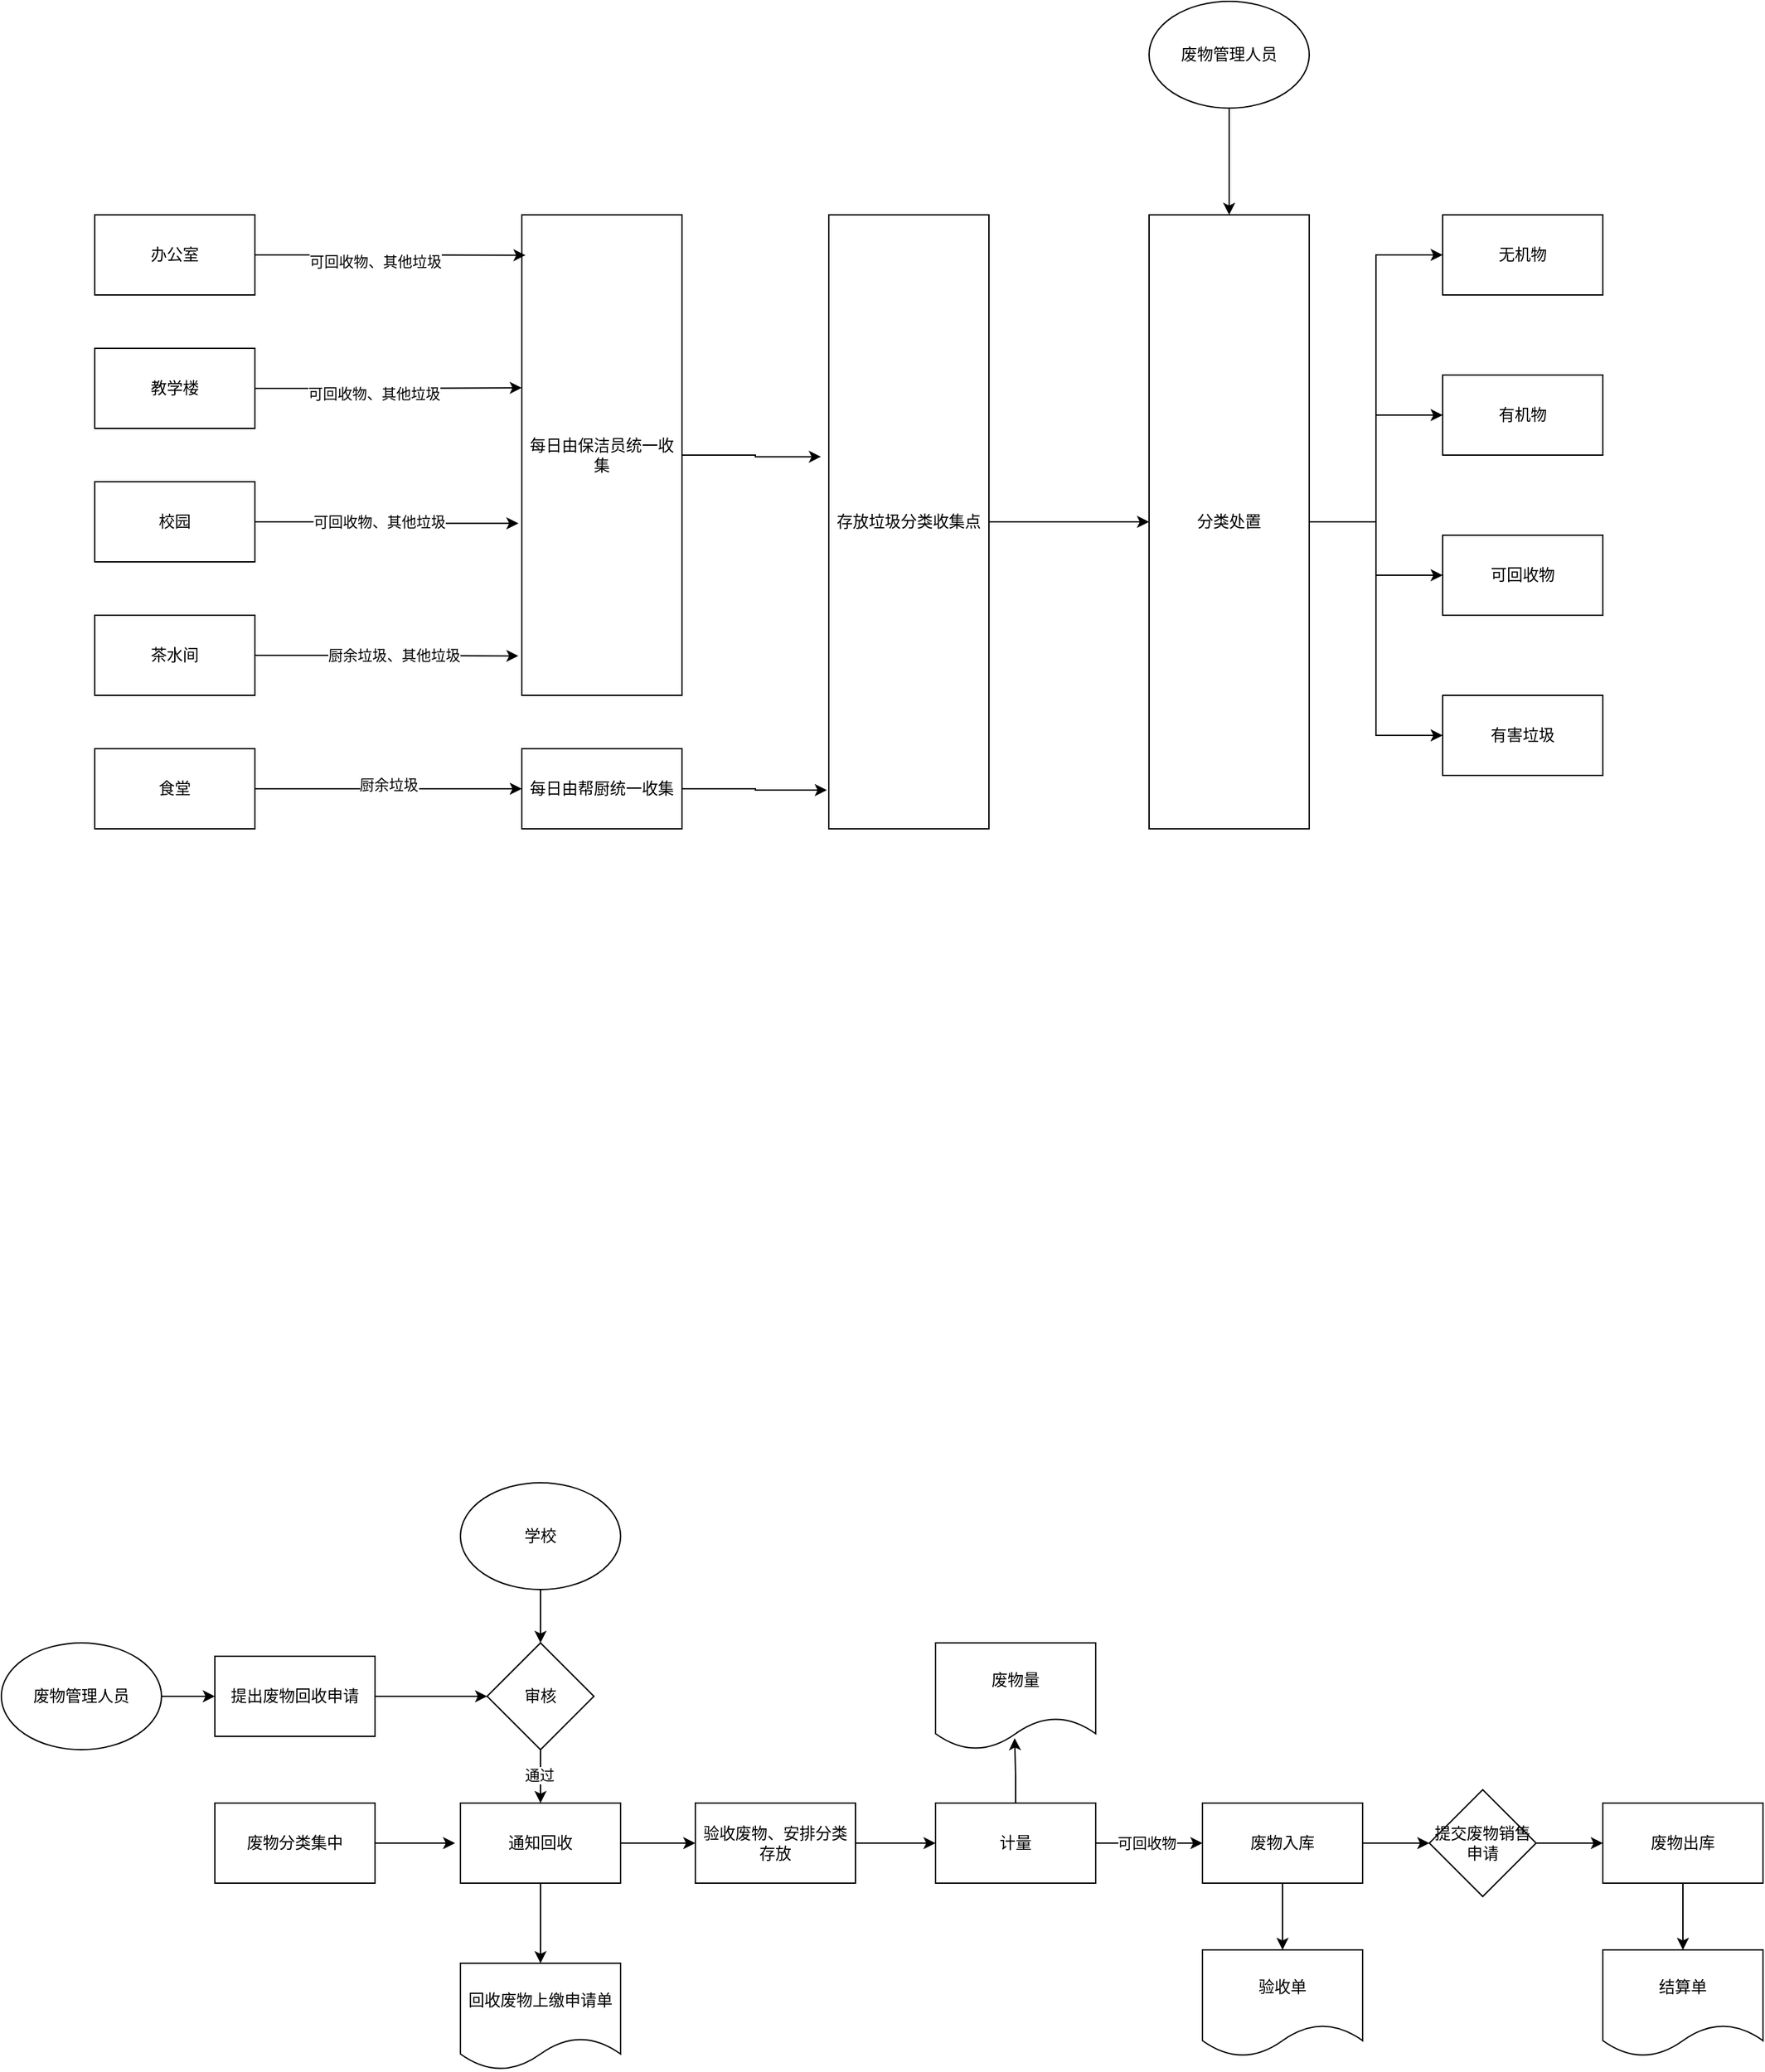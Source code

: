 <mxfile version="24.2.1" type="github">
  <diagram id="C5RBs43oDa-KdzZeNtuy" name="Page-1">
    <mxGraphModel dx="1605" dy="995" grid="1" gridSize="10" guides="1" tooltips="1" connect="1" arrows="1" fold="1" page="1" pageScale="1" pageWidth="827" pageHeight="1169" math="0" shadow="0">
      <root>
        <mxCell id="WIyWlLk6GJQsqaUBKTNV-0" />
        <mxCell id="WIyWlLk6GJQsqaUBKTNV-1" parent="WIyWlLk6GJQsqaUBKTNV-0" />
        <mxCell id="3gCmqSJK-W9NlK1Fc9hc-4" value="办公室" style="rounded=0;whiteSpace=wrap;html=1;" vertex="1" parent="WIyWlLk6GJQsqaUBKTNV-1">
          <mxGeometry x="140" y="270" width="120" height="60" as="geometry" />
        </mxCell>
        <mxCell id="3gCmqSJK-W9NlK1Fc9hc-5" value="教学楼" style="rounded=0;whiteSpace=wrap;html=1;" vertex="1" parent="WIyWlLk6GJQsqaUBKTNV-1">
          <mxGeometry x="140" y="370" width="120" height="60" as="geometry" />
        </mxCell>
        <mxCell id="3gCmqSJK-W9NlK1Fc9hc-6" value="校园" style="rounded=0;whiteSpace=wrap;html=1;" vertex="1" parent="WIyWlLk6GJQsqaUBKTNV-1">
          <mxGeometry x="140" y="470" width="120" height="60" as="geometry" />
        </mxCell>
        <mxCell id="3gCmqSJK-W9NlK1Fc9hc-7" value="茶水间" style="rounded=0;whiteSpace=wrap;html=1;" vertex="1" parent="WIyWlLk6GJQsqaUBKTNV-1">
          <mxGeometry x="140" y="570" width="120" height="60" as="geometry" />
        </mxCell>
        <mxCell id="3gCmqSJK-W9NlK1Fc9hc-32" style="edgeStyle=orthogonalEdgeStyle;rounded=0;orthogonalLoop=1;jettySize=auto;html=1;exitX=1;exitY=0.5;exitDx=0;exitDy=0;entryX=0;entryY=0.5;entryDx=0;entryDy=0;" edge="1" parent="WIyWlLk6GJQsqaUBKTNV-1" source="3gCmqSJK-W9NlK1Fc9hc-9" target="3gCmqSJK-W9NlK1Fc9hc-16">
          <mxGeometry relative="1" as="geometry" />
        </mxCell>
        <mxCell id="3gCmqSJK-W9NlK1Fc9hc-37" value="厨余垃圾" style="edgeLabel;html=1;align=center;verticalAlign=middle;resizable=0;points=[];" vertex="1" connectable="0" parent="3gCmqSJK-W9NlK1Fc9hc-32">
          <mxGeometry x="-0.003" y="3" relative="1" as="geometry">
            <mxPoint as="offset" />
          </mxGeometry>
        </mxCell>
        <mxCell id="3gCmqSJK-W9NlK1Fc9hc-9" value="食堂" style="rounded=0;whiteSpace=wrap;html=1;" vertex="1" parent="WIyWlLk6GJQsqaUBKTNV-1">
          <mxGeometry x="140" y="670" width="120" height="60" as="geometry" />
        </mxCell>
        <mxCell id="3gCmqSJK-W9NlK1Fc9hc-10" value="每日由保洁员统一收集" style="rounded=0;whiteSpace=wrap;html=1;" vertex="1" parent="WIyWlLk6GJQsqaUBKTNV-1">
          <mxGeometry x="460" y="270" width="120" height="360" as="geometry" />
        </mxCell>
        <mxCell id="3gCmqSJK-W9NlK1Fc9hc-16" value="每日由帮厨统一收集" style="rounded=0;whiteSpace=wrap;html=1;" vertex="1" parent="WIyWlLk6GJQsqaUBKTNV-1">
          <mxGeometry x="460" y="670" width="120" height="60" as="geometry" />
        </mxCell>
        <mxCell id="3gCmqSJK-W9NlK1Fc9hc-17" style="edgeStyle=orthogonalEdgeStyle;rounded=0;orthogonalLoop=1;jettySize=auto;html=1;exitX=1;exitY=0.5;exitDx=0;exitDy=0;entryX=0.023;entryY=0.084;entryDx=0;entryDy=0;entryPerimeter=0;" edge="1" parent="WIyWlLk6GJQsqaUBKTNV-1" source="3gCmqSJK-W9NlK1Fc9hc-4" target="3gCmqSJK-W9NlK1Fc9hc-10">
          <mxGeometry relative="1" as="geometry" />
        </mxCell>
        <mxCell id="3gCmqSJK-W9NlK1Fc9hc-33" value="可回收物、其他垃圾" style="edgeLabel;html=1;align=center;verticalAlign=middle;resizable=0;points=[];" vertex="1" connectable="0" parent="3gCmqSJK-W9NlK1Fc9hc-17">
          <mxGeometry x="-0.096" y="-5" relative="1" as="geometry">
            <mxPoint x="-2" as="offset" />
          </mxGeometry>
        </mxCell>
        <mxCell id="3gCmqSJK-W9NlK1Fc9hc-40" style="edgeStyle=orthogonalEdgeStyle;rounded=0;orthogonalLoop=1;jettySize=auto;html=1;exitX=1;exitY=0.5;exitDx=0;exitDy=0;entryX=0;entryY=0.5;entryDx=0;entryDy=0;" edge="1" parent="WIyWlLk6GJQsqaUBKTNV-1" source="3gCmqSJK-W9NlK1Fc9hc-18" target="3gCmqSJK-W9NlK1Fc9hc-19">
          <mxGeometry relative="1" as="geometry" />
        </mxCell>
        <mxCell id="3gCmqSJK-W9NlK1Fc9hc-18" value="存放垃圾分类收集点" style="rounded=0;whiteSpace=wrap;html=1;" vertex="1" parent="WIyWlLk6GJQsqaUBKTNV-1">
          <mxGeometry x="690" y="270" width="120" height="460" as="geometry" />
        </mxCell>
        <mxCell id="3gCmqSJK-W9NlK1Fc9hc-41" style="edgeStyle=orthogonalEdgeStyle;rounded=0;orthogonalLoop=1;jettySize=auto;html=1;exitX=1;exitY=0.5;exitDx=0;exitDy=0;entryX=0;entryY=0.5;entryDx=0;entryDy=0;" edge="1" parent="WIyWlLk6GJQsqaUBKTNV-1" source="3gCmqSJK-W9NlK1Fc9hc-19" target="3gCmqSJK-W9NlK1Fc9hc-28">
          <mxGeometry relative="1" as="geometry" />
        </mxCell>
        <mxCell id="3gCmqSJK-W9NlK1Fc9hc-42" style="edgeStyle=orthogonalEdgeStyle;rounded=0;orthogonalLoop=1;jettySize=auto;html=1;exitX=1;exitY=0.5;exitDx=0;exitDy=0;entryX=0;entryY=0.5;entryDx=0;entryDy=0;" edge="1" parent="WIyWlLk6GJQsqaUBKTNV-1" source="3gCmqSJK-W9NlK1Fc9hc-19" target="3gCmqSJK-W9NlK1Fc9hc-27">
          <mxGeometry relative="1" as="geometry" />
        </mxCell>
        <mxCell id="3gCmqSJK-W9NlK1Fc9hc-43" style="edgeStyle=orthogonalEdgeStyle;rounded=0;orthogonalLoop=1;jettySize=auto;html=1;exitX=1;exitY=0.5;exitDx=0;exitDy=0;entryX=0;entryY=0.5;entryDx=0;entryDy=0;" edge="1" parent="WIyWlLk6GJQsqaUBKTNV-1" source="3gCmqSJK-W9NlK1Fc9hc-19" target="3gCmqSJK-W9NlK1Fc9hc-26">
          <mxGeometry relative="1" as="geometry" />
        </mxCell>
        <mxCell id="3gCmqSJK-W9NlK1Fc9hc-44" style="edgeStyle=orthogonalEdgeStyle;rounded=0;orthogonalLoop=1;jettySize=auto;html=1;exitX=1;exitY=0.5;exitDx=0;exitDy=0;entryX=0;entryY=0.5;entryDx=0;entryDy=0;" edge="1" parent="WIyWlLk6GJQsqaUBKTNV-1" source="3gCmqSJK-W9NlK1Fc9hc-19" target="3gCmqSJK-W9NlK1Fc9hc-25">
          <mxGeometry relative="1" as="geometry" />
        </mxCell>
        <mxCell id="3gCmqSJK-W9NlK1Fc9hc-19" value="分类处置" style="rounded=0;whiteSpace=wrap;html=1;" vertex="1" parent="WIyWlLk6GJQsqaUBKTNV-1">
          <mxGeometry x="930" y="270" width="120" height="460" as="geometry" />
        </mxCell>
        <mxCell id="3gCmqSJK-W9NlK1Fc9hc-45" style="edgeStyle=orthogonalEdgeStyle;rounded=0;orthogonalLoop=1;jettySize=auto;html=1;exitX=0.5;exitY=1;exitDx=0;exitDy=0;entryX=0.5;entryY=0;entryDx=0;entryDy=0;" edge="1" parent="WIyWlLk6GJQsqaUBKTNV-1" source="3gCmqSJK-W9NlK1Fc9hc-20" target="3gCmqSJK-W9NlK1Fc9hc-19">
          <mxGeometry relative="1" as="geometry" />
        </mxCell>
        <mxCell id="3gCmqSJK-W9NlK1Fc9hc-20" value="废物管理人员" style="ellipse;whiteSpace=wrap;html=1;" vertex="1" parent="WIyWlLk6GJQsqaUBKTNV-1">
          <mxGeometry x="930" y="110" width="120" height="80" as="geometry" />
        </mxCell>
        <mxCell id="3gCmqSJK-W9NlK1Fc9hc-25" value="有害垃圾" style="rounded=0;whiteSpace=wrap;html=1;" vertex="1" parent="WIyWlLk6GJQsqaUBKTNV-1">
          <mxGeometry x="1150" y="630" width="120" height="60" as="geometry" />
        </mxCell>
        <mxCell id="3gCmqSJK-W9NlK1Fc9hc-26" value="可回收物" style="rounded=0;whiteSpace=wrap;html=1;" vertex="1" parent="WIyWlLk6GJQsqaUBKTNV-1">
          <mxGeometry x="1150" y="510" width="120" height="60" as="geometry" />
        </mxCell>
        <mxCell id="3gCmqSJK-W9NlK1Fc9hc-27" value="有机物" style="rounded=0;whiteSpace=wrap;html=1;" vertex="1" parent="WIyWlLk6GJQsqaUBKTNV-1">
          <mxGeometry x="1150" y="390" width="120" height="60" as="geometry" />
        </mxCell>
        <mxCell id="3gCmqSJK-W9NlK1Fc9hc-28" value="无机物" style="rounded=0;whiteSpace=wrap;html=1;" vertex="1" parent="WIyWlLk6GJQsqaUBKTNV-1">
          <mxGeometry x="1150" y="270" width="120" height="60" as="geometry" />
        </mxCell>
        <mxCell id="3gCmqSJK-W9NlK1Fc9hc-29" style="edgeStyle=orthogonalEdgeStyle;rounded=0;orthogonalLoop=1;jettySize=auto;html=1;exitX=1;exitY=0.5;exitDx=0;exitDy=0;entryX=0;entryY=0.36;entryDx=0;entryDy=0;entryPerimeter=0;" edge="1" parent="WIyWlLk6GJQsqaUBKTNV-1" source="3gCmqSJK-W9NlK1Fc9hc-5" target="3gCmqSJK-W9NlK1Fc9hc-10">
          <mxGeometry relative="1" as="geometry" />
        </mxCell>
        <mxCell id="3gCmqSJK-W9NlK1Fc9hc-34" value="可回收物、其他垃圾" style="edgeLabel;html=1;align=center;verticalAlign=middle;resizable=0;points=[];" vertex="1" connectable="0" parent="3gCmqSJK-W9NlK1Fc9hc-29">
          <mxGeometry x="-0.112" y="-4" relative="1" as="geometry">
            <mxPoint as="offset" />
          </mxGeometry>
        </mxCell>
        <mxCell id="3gCmqSJK-W9NlK1Fc9hc-30" style="edgeStyle=orthogonalEdgeStyle;rounded=0;orthogonalLoop=1;jettySize=auto;html=1;exitX=1;exitY=0.5;exitDx=0;exitDy=0;entryX=-0.021;entryY=0.642;entryDx=0;entryDy=0;entryPerimeter=0;" edge="1" parent="WIyWlLk6GJQsqaUBKTNV-1" source="3gCmqSJK-W9NlK1Fc9hc-6" target="3gCmqSJK-W9NlK1Fc9hc-10">
          <mxGeometry relative="1" as="geometry" />
        </mxCell>
        <mxCell id="3gCmqSJK-W9NlK1Fc9hc-35" value="可回收物、其他垃圾" style="edgeLabel;html=1;align=center;verticalAlign=middle;resizable=0;points=[];" vertex="1" connectable="0" parent="3gCmqSJK-W9NlK1Fc9hc-30">
          <mxGeometry x="-0.063" relative="1" as="geometry">
            <mxPoint as="offset" />
          </mxGeometry>
        </mxCell>
        <mxCell id="3gCmqSJK-W9NlK1Fc9hc-31" style="edgeStyle=orthogonalEdgeStyle;rounded=0;orthogonalLoop=1;jettySize=auto;html=1;exitX=1;exitY=0.5;exitDx=0;exitDy=0;entryX=-0.021;entryY=0.918;entryDx=0;entryDy=0;entryPerimeter=0;" edge="1" parent="WIyWlLk6GJQsqaUBKTNV-1" source="3gCmqSJK-W9NlK1Fc9hc-7" target="3gCmqSJK-W9NlK1Fc9hc-10">
          <mxGeometry relative="1" as="geometry" />
        </mxCell>
        <mxCell id="3gCmqSJK-W9NlK1Fc9hc-36" value="厨余垃圾、其他垃圾" style="edgeLabel;html=1;align=center;verticalAlign=middle;resizable=0;points=[];" vertex="1" connectable="0" parent="3gCmqSJK-W9NlK1Fc9hc-31">
          <mxGeometry x="0.052" y="1" relative="1" as="geometry">
            <mxPoint as="offset" />
          </mxGeometry>
        </mxCell>
        <mxCell id="3gCmqSJK-W9NlK1Fc9hc-38" style="edgeStyle=orthogonalEdgeStyle;rounded=0;orthogonalLoop=1;jettySize=auto;html=1;exitX=1;exitY=0.5;exitDx=0;exitDy=0;entryX=-0.049;entryY=0.394;entryDx=0;entryDy=0;entryPerimeter=0;" edge="1" parent="WIyWlLk6GJQsqaUBKTNV-1" source="3gCmqSJK-W9NlK1Fc9hc-10" target="3gCmqSJK-W9NlK1Fc9hc-18">
          <mxGeometry relative="1" as="geometry" />
        </mxCell>
        <mxCell id="3gCmqSJK-W9NlK1Fc9hc-39" style="edgeStyle=orthogonalEdgeStyle;rounded=0;orthogonalLoop=1;jettySize=auto;html=1;exitX=1;exitY=0.5;exitDx=0;exitDy=0;entryX=-0.012;entryY=0.937;entryDx=0;entryDy=0;entryPerimeter=0;" edge="1" parent="WIyWlLk6GJQsqaUBKTNV-1" source="3gCmqSJK-W9NlK1Fc9hc-16" target="3gCmqSJK-W9NlK1Fc9hc-18">
          <mxGeometry relative="1" as="geometry" />
        </mxCell>
        <mxCell id="3gCmqSJK-W9NlK1Fc9hc-66" style="edgeStyle=orthogonalEdgeStyle;rounded=0;orthogonalLoop=1;jettySize=auto;html=1;exitX=1;exitY=0.5;exitDx=0;exitDy=0;entryX=0;entryY=0.5;entryDx=0;entryDy=0;" edge="1" parent="WIyWlLk6GJQsqaUBKTNV-1" source="3gCmqSJK-W9NlK1Fc9hc-46" target="3gCmqSJK-W9NlK1Fc9hc-48">
          <mxGeometry relative="1" as="geometry" />
        </mxCell>
        <mxCell id="3gCmqSJK-W9NlK1Fc9hc-46" value="提出废物回收申请" style="rounded=0;whiteSpace=wrap;html=1;" vertex="1" parent="WIyWlLk6GJQsqaUBKTNV-1">
          <mxGeometry x="230" y="1350" width="120" height="60" as="geometry" />
        </mxCell>
        <mxCell id="3gCmqSJK-W9NlK1Fc9hc-65" style="edgeStyle=orthogonalEdgeStyle;rounded=0;orthogonalLoop=1;jettySize=auto;html=1;exitX=1;exitY=0.5;exitDx=0;exitDy=0;entryX=0;entryY=0.5;entryDx=0;entryDy=0;" edge="1" parent="WIyWlLk6GJQsqaUBKTNV-1" source="3gCmqSJK-W9NlK1Fc9hc-47" target="3gCmqSJK-W9NlK1Fc9hc-46">
          <mxGeometry relative="1" as="geometry" />
        </mxCell>
        <mxCell id="3gCmqSJK-W9NlK1Fc9hc-47" value="废物管理人员" style="ellipse;whiteSpace=wrap;html=1;" vertex="1" parent="WIyWlLk6GJQsqaUBKTNV-1">
          <mxGeometry x="70" y="1340" width="120" height="80" as="geometry" />
        </mxCell>
        <mxCell id="3gCmqSJK-W9NlK1Fc9hc-67" style="edgeStyle=orthogonalEdgeStyle;rounded=0;orthogonalLoop=1;jettySize=auto;html=1;exitX=0.5;exitY=1;exitDx=0;exitDy=0;entryX=0.5;entryY=0;entryDx=0;entryDy=0;" edge="1" parent="WIyWlLk6GJQsqaUBKTNV-1" source="3gCmqSJK-W9NlK1Fc9hc-48" target="3gCmqSJK-W9NlK1Fc9hc-49">
          <mxGeometry relative="1" as="geometry" />
        </mxCell>
        <mxCell id="3gCmqSJK-W9NlK1Fc9hc-68" value="通过" style="edgeLabel;html=1;align=center;verticalAlign=middle;resizable=0;points=[];" vertex="1" connectable="0" parent="3gCmqSJK-W9NlK1Fc9hc-67">
          <mxGeometry x="-0.067" y="-1" relative="1" as="geometry">
            <mxPoint as="offset" />
          </mxGeometry>
        </mxCell>
        <mxCell id="3gCmqSJK-W9NlK1Fc9hc-48" value="审核" style="rhombus;whiteSpace=wrap;html=1;" vertex="1" parent="WIyWlLk6GJQsqaUBKTNV-1">
          <mxGeometry x="434" y="1340" width="80" height="80" as="geometry" />
        </mxCell>
        <mxCell id="3gCmqSJK-W9NlK1Fc9hc-71" style="edgeStyle=orthogonalEdgeStyle;rounded=0;orthogonalLoop=1;jettySize=auto;html=1;exitX=0.5;exitY=1;exitDx=0;exitDy=0;" edge="1" parent="WIyWlLk6GJQsqaUBKTNV-1" source="3gCmqSJK-W9NlK1Fc9hc-49" target="3gCmqSJK-W9NlK1Fc9hc-57">
          <mxGeometry relative="1" as="geometry" />
        </mxCell>
        <mxCell id="3gCmqSJK-W9NlK1Fc9hc-72" style="edgeStyle=orthogonalEdgeStyle;rounded=0;orthogonalLoop=1;jettySize=auto;html=1;exitX=1;exitY=0.5;exitDx=0;exitDy=0;entryX=0;entryY=0.5;entryDx=0;entryDy=0;" edge="1" parent="WIyWlLk6GJQsqaUBKTNV-1" source="3gCmqSJK-W9NlK1Fc9hc-49" target="3gCmqSJK-W9NlK1Fc9hc-51">
          <mxGeometry relative="1" as="geometry" />
        </mxCell>
        <mxCell id="3gCmqSJK-W9NlK1Fc9hc-49" value="通知回收" style="rounded=0;whiteSpace=wrap;html=1;" vertex="1" parent="WIyWlLk6GJQsqaUBKTNV-1">
          <mxGeometry x="414" y="1460" width="120" height="60" as="geometry" />
        </mxCell>
        <mxCell id="3gCmqSJK-W9NlK1Fc9hc-70" style="edgeStyle=orthogonalEdgeStyle;rounded=0;orthogonalLoop=1;jettySize=auto;html=1;exitX=1;exitY=0.5;exitDx=0;exitDy=0;" edge="1" parent="WIyWlLk6GJQsqaUBKTNV-1" source="3gCmqSJK-W9NlK1Fc9hc-50">
          <mxGeometry relative="1" as="geometry">
            <mxPoint x="410" y="1490" as="targetPoint" />
          </mxGeometry>
        </mxCell>
        <mxCell id="3gCmqSJK-W9NlK1Fc9hc-50" value="废物分类集中" style="rounded=0;whiteSpace=wrap;html=1;" vertex="1" parent="WIyWlLk6GJQsqaUBKTNV-1">
          <mxGeometry x="230" y="1460" width="120" height="60" as="geometry" />
        </mxCell>
        <mxCell id="3gCmqSJK-W9NlK1Fc9hc-73" style="edgeStyle=orthogonalEdgeStyle;rounded=0;orthogonalLoop=1;jettySize=auto;html=1;exitX=1;exitY=0.5;exitDx=0;exitDy=0;entryX=0;entryY=0.5;entryDx=0;entryDy=0;" edge="1" parent="WIyWlLk6GJQsqaUBKTNV-1" source="3gCmqSJK-W9NlK1Fc9hc-51" target="3gCmqSJK-W9NlK1Fc9hc-52">
          <mxGeometry relative="1" as="geometry" />
        </mxCell>
        <mxCell id="3gCmqSJK-W9NlK1Fc9hc-51" value="验收废物、安排分类存放" style="rounded=0;whiteSpace=wrap;html=1;" vertex="1" parent="WIyWlLk6GJQsqaUBKTNV-1">
          <mxGeometry x="590" y="1460" width="120" height="60" as="geometry" />
        </mxCell>
        <mxCell id="3gCmqSJK-W9NlK1Fc9hc-59" style="edgeStyle=orthogonalEdgeStyle;rounded=0;orthogonalLoop=1;jettySize=auto;html=1;exitX=1;exitY=0.5;exitDx=0;exitDy=0;" edge="1" parent="WIyWlLk6GJQsqaUBKTNV-1" source="3gCmqSJK-W9NlK1Fc9hc-52" target="3gCmqSJK-W9NlK1Fc9hc-56">
          <mxGeometry relative="1" as="geometry" />
        </mxCell>
        <mxCell id="3gCmqSJK-W9NlK1Fc9hc-60" value="可回收物" style="edgeLabel;html=1;align=center;verticalAlign=middle;resizable=0;points=[];" vertex="1" connectable="0" parent="3gCmqSJK-W9NlK1Fc9hc-59">
          <mxGeometry x="-0.058" relative="1" as="geometry">
            <mxPoint as="offset" />
          </mxGeometry>
        </mxCell>
        <mxCell id="3gCmqSJK-W9NlK1Fc9hc-52" value="计量" style="rounded=0;whiteSpace=wrap;html=1;" vertex="1" parent="WIyWlLk6GJQsqaUBKTNV-1">
          <mxGeometry x="770" y="1460" width="120" height="60" as="geometry" />
        </mxCell>
        <mxCell id="3gCmqSJK-W9NlK1Fc9hc-53" value="废物量" style="shape=document;whiteSpace=wrap;html=1;boundedLbl=1;" vertex="1" parent="WIyWlLk6GJQsqaUBKTNV-1">
          <mxGeometry x="770" y="1340" width="120" height="80" as="geometry" />
        </mxCell>
        <mxCell id="3gCmqSJK-W9NlK1Fc9hc-54" value="验收单" style="shape=document;whiteSpace=wrap;html=1;boundedLbl=1;" vertex="1" parent="WIyWlLk6GJQsqaUBKTNV-1">
          <mxGeometry x="970" y="1570" width="120" height="80" as="geometry" />
        </mxCell>
        <mxCell id="3gCmqSJK-W9NlK1Fc9hc-75" style="edgeStyle=orthogonalEdgeStyle;rounded=0;orthogonalLoop=1;jettySize=auto;html=1;exitX=0.5;exitY=1;exitDx=0;exitDy=0;entryX=0.5;entryY=0;entryDx=0;entryDy=0;" edge="1" parent="WIyWlLk6GJQsqaUBKTNV-1" source="3gCmqSJK-W9NlK1Fc9hc-56" target="3gCmqSJK-W9NlK1Fc9hc-54">
          <mxGeometry relative="1" as="geometry" />
        </mxCell>
        <mxCell id="3gCmqSJK-W9NlK1Fc9hc-76" style="edgeStyle=orthogonalEdgeStyle;rounded=0;orthogonalLoop=1;jettySize=auto;html=1;exitX=1;exitY=0.5;exitDx=0;exitDy=0;entryX=0;entryY=0.5;entryDx=0;entryDy=0;" edge="1" parent="WIyWlLk6GJQsqaUBKTNV-1" source="3gCmqSJK-W9NlK1Fc9hc-56" target="3gCmqSJK-W9NlK1Fc9hc-61">
          <mxGeometry relative="1" as="geometry" />
        </mxCell>
        <mxCell id="3gCmqSJK-W9NlK1Fc9hc-56" value="废物入库" style="rounded=0;whiteSpace=wrap;html=1;" vertex="1" parent="WIyWlLk6GJQsqaUBKTNV-1">
          <mxGeometry x="970" y="1460" width="120" height="60" as="geometry" />
        </mxCell>
        <mxCell id="3gCmqSJK-W9NlK1Fc9hc-57" value="回收废物上缴申请单" style="shape=document;whiteSpace=wrap;html=1;boundedLbl=1;" vertex="1" parent="WIyWlLk6GJQsqaUBKTNV-1">
          <mxGeometry x="414" y="1580" width="120" height="80" as="geometry" />
        </mxCell>
        <mxCell id="3gCmqSJK-W9NlK1Fc9hc-69" style="edgeStyle=orthogonalEdgeStyle;rounded=0;orthogonalLoop=1;jettySize=auto;html=1;exitX=0.5;exitY=1;exitDx=0;exitDy=0;entryX=0.5;entryY=0;entryDx=0;entryDy=0;" edge="1" parent="WIyWlLk6GJQsqaUBKTNV-1" source="3gCmqSJK-W9NlK1Fc9hc-58" target="3gCmqSJK-W9NlK1Fc9hc-48">
          <mxGeometry relative="1" as="geometry" />
        </mxCell>
        <mxCell id="3gCmqSJK-W9NlK1Fc9hc-58" value="学校" style="ellipse;whiteSpace=wrap;html=1;" vertex="1" parent="WIyWlLk6GJQsqaUBKTNV-1">
          <mxGeometry x="414" y="1220" width="120" height="80" as="geometry" />
        </mxCell>
        <mxCell id="3gCmqSJK-W9NlK1Fc9hc-77" style="edgeStyle=orthogonalEdgeStyle;rounded=0;orthogonalLoop=1;jettySize=auto;html=1;exitX=1;exitY=0.5;exitDx=0;exitDy=0;entryX=0;entryY=0.5;entryDx=0;entryDy=0;" edge="1" parent="WIyWlLk6GJQsqaUBKTNV-1" source="3gCmqSJK-W9NlK1Fc9hc-61" target="3gCmqSJK-W9NlK1Fc9hc-63">
          <mxGeometry relative="1" as="geometry" />
        </mxCell>
        <mxCell id="3gCmqSJK-W9NlK1Fc9hc-61" value="提交废物销售申请" style="rhombus;whiteSpace=wrap;html=1;" vertex="1" parent="WIyWlLk6GJQsqaUBKTNV-1">
          <mxGeometry x="1140" y="1450" width="80" height="80" as="geometry" />
        </mxCell>
        <mxCell id="3gCmqSJK-W9NlK1Fc9hc-78" style="edgeStyle=orthogonalEdgeStyle;rounded=0;orthogonalLoop=1;jettySize=auto;html=1;exitX=0.5;exitY=1;exitDx=0;exitDy=0;entryX=0.5;entryY=0;entryDx=0;entryDy=0;" edge="1" parent="WIyWlLk6GJQsqaUBKTNV-1" source="3gCmqSJK-W9NlK1Fc9hc-63" target="3gCmqSJK-W9NlK1Fc9hc-64">
          <mxGeometry relative="1" as="geometry" />
        </mxCell>
        <mxCell id="3gCmqSJK-W9NlK1Fc9hc-63" value="废物出库" style="rounded=0;whiteSpace=wrap;html=1;" vertex="1" parent="WIyWlLk6GJQsqaUBKTNV-1">
          <mxGeometry x="1270" y="1460" width="120" height="60" as="geometry" />
        </mxCell>
        <mxCell id="3gCmqSJK-W9NlK1Fc9hc-64" value="结算单" style="shape=document;whiteSpace=wrap;html=1;boundedLbl=1;" vertex="1" parent="WIyWlLk6GJQsqaUBKTNV-1">
          <mxGeometry x="1270" y="1570" width="120" height="80" as="geometry" />
        </mxCell>
        <mxCell id="3gCmqSJK-W9NlK1Fc9hc-74" style="edgeStyle=orthogonalEdgeStyle;rounded=0;orthogonalLoop=1;jettySize=auto;html=1;exitX=0.5;exitY=0;exitDx=0;exitDy=0;entryX=0.494;entryY=0.892;entryDx=0;entryDy=0;entryPerimeter=0;" edge="1" parent="WIyWlLk6GJQsqaUBKTNV-1" source="3gCmqSJK-W9NlK1Fc9hc-52" target="3gCmqSJK-W9NlK1Fc9hc-53">
          <mxGeometry relative="1" as="geometry" />
        </mxCell>
      </root>
    </mxGraphModel>
  </diagram>
</mxfile>
